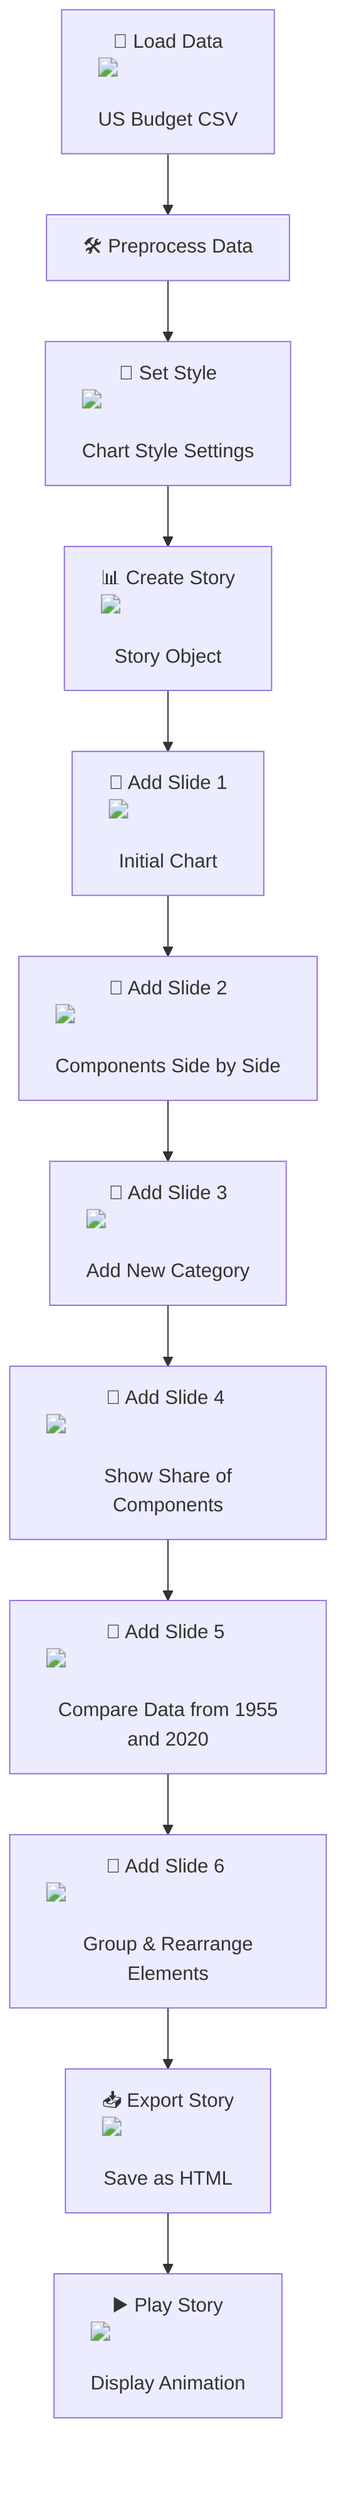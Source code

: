 flowchart TD
    A["📂 Load Data <img src='file.svg' /><br/> US Budget CSV"] --> B["🛠️ Preprocess Data"]
    B --> C["🎨 Set Style <img src='icons/style.svg' /><br/> Chart Style Settings"]
    C --> D["📊 Create Story <img src='icons/story.svg' /><br/> Story Object"]
    D --> E["📜 Add Slide 1 <img src='icons/slide.svg' /><br/> Initial Chart"]
    E --> F["📜 Add Slide 2 <img src='icons/slide.svg' /><br/> Components Side by Side"]
    F --> G["📜 Add Slide 3 <img src='icons/slide.svg' /><br/> Add New Category"]
    G --> H["📜 Add Slide 4 <img src='icons/slide.svg' /><br/> Show Share of Components"]
    H --> I["📜 Add Slide 5 <img src='icons/slide.svg' /><br/> Compare Data from 1955 and 2020"]
    I --> J["📜 Add Slide 6 <img src='icons/slide.svg' /><br/> Group & Rearrange Elements"]
    J --> K["📥 Export Story <img src='icons/export.svg' /><br/> Save as HTML"]
    K --> L["▶️ Play Story <img src='icons/play.svg' /><br/> Display Animation"]
